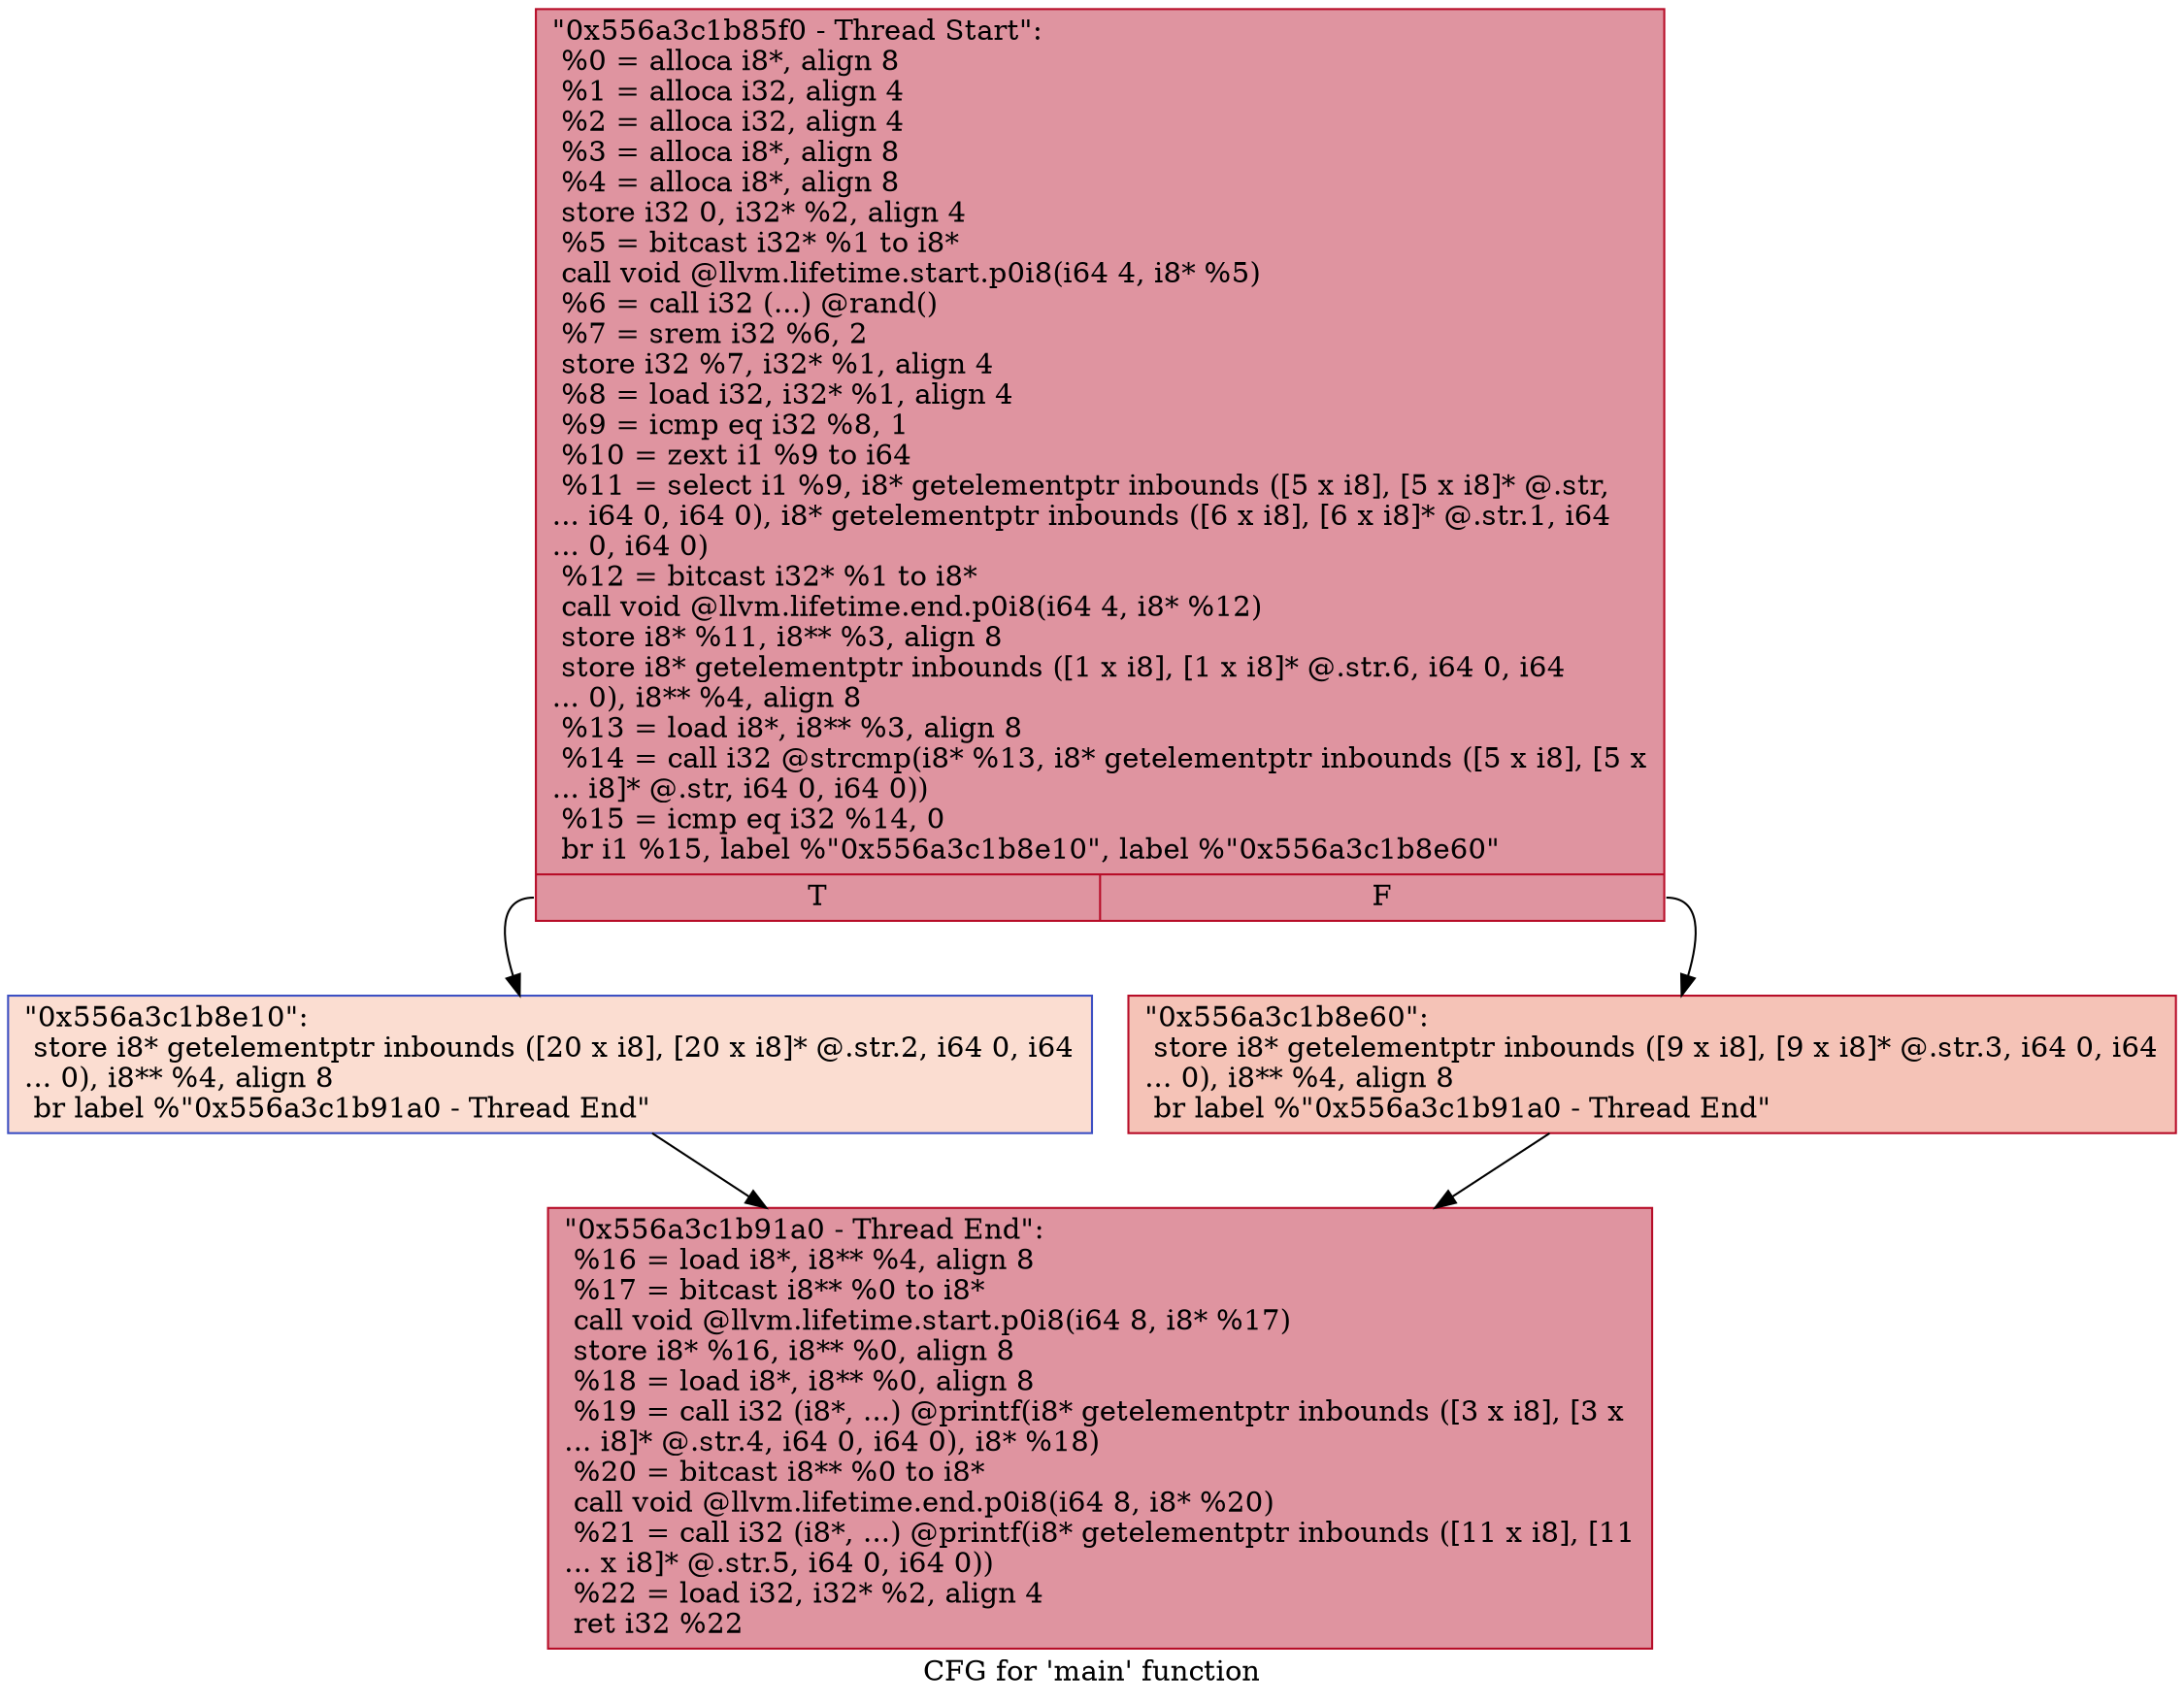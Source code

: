 digraph "CFG for 'main' function" {
	label="CFG for 'main' function";

	Node0x556a3c1b85f0 [shape=record,color="#b70d28ff", style=filled, fillcolor="#b70d2870",label="{\"0x556a3c1b85f0 - Thread Start\":\l  %0 = alloca i8*, align 8\l  %1 = alloca i32, align 4\l  %2 = alloca i32, align 4\l  %3 = alloca i8*, align 8\l  %4 = alloca i8*, align 8\l  store i32 0, i32* %2, align 4\l  %5 = bitcast i32* %1 to i8*\l  call void @llvm.lifetime.start.p0i8(i64 4, i8* %5)\l  %6 = call i32 (...) @rand()\l  %7 = srem i32 %6, 2\l  store i32 %7, i32* %1, align 4\l  %8 = load i32, i32* %1, align 4\l  %9 = icmp eq i32 %8, 1\l  %10 = zext i1 %9 to i64\l  %11 = select i1 %9, i8* getelementptr inbounds ([5 x i8], [5 x i8]* @.str,\l... i64 0, i64 0), i8* getelementptr inbounds ([6 x i8], [6 x i8]* @.str.1, i64\l... 0, i64 0)\l  %12 = bitcast i32* %1 to i8*\l  call void @llvm.lifetime.end.p0i8(i64 4, i8* %12)\l  store i8* %11, i8** %3, align 8\l  store i8* getelementptr inbounds ([1 x i8], [1 x i8]* @.str.6, i64 0, i64\l... 0), i8** %4, align 8\l  %13 = load i8*, i8** %3, align 8\l  %14 = call i32 @strcmp(i8* %13, i8* getelementptr inbounds ([5 x i8], [5 x\l... i8]* @.str, i64 0, i64 0))\l  %15 = icmp eq i32 %14, 0\l  br i1 %15, label %\"0x556a3c1b8e10\", label %\"0x556a3c1b8e60\"\l|{<s0>T|<s1>F}}"];
	Node0x556a3c1b85f0:s0 -> Node0x556a3c1b8e10;
	Node0x556a3c1b85f0:s1 -> Node0x556a3c1b8e60;
	Node0x556a3c1b8e10 [shape=record,color="#3d50c3ff", style=filled, fillcolor="#f7b39670",label="{\"0x556a3c1b8e10\":                                 \l  store i8* getelementptr inbounds ([20 x i8], [20 x i8]* @.str.2, i64 0, i64\l... 0), i8** %4, align 8\l  br label %\"0x556a3c1b91a0 - Thread End\"\l}"];
	Node0x556a3c1b8e10 -> Node0x556a3c1b91a0;
	Node0x556a3c1b8e60 [shape=record,color="#b70d28ff", style=filled, fillcolor="#e8765c70",label="{\"0x556a3c1b8e60\":                                 \l  store i8* getelementptr inbounds ([9 x i8], [9 x i8]* @.str.3, i64 0, i64\l... 0), i8** %4, align 8\l  br label %\"0x556a3c1b91a0 - Thread End\"\l}"];
	Node0x556a3c1b8e60 -> Node0x556a3c1b91a0;
	Node0x556a3c1b91a0 [shape=record,color="#b70d28ff", style=filled, fillcolor="#b70d2870",label="{\"0x556a3c1b91a0 - Thread End\":                    \l  %16 = load i8*, i8** %4, align 8\l  %17 = bitcast i8** %0 to i8*\l  call void @llvm.lifetime.start.p0i8(i64 8, i8* %17)\l  store i8* %16, i8** %0, align 8\l  %18 = load i8*, i8** %0, align 8\l  %19 = call i32 (i8*, ...) @printf(i8* getelementptr inbounds ([3 x i8], [3 x\l... i8]* @.str.4, i64 0, i64 0), i8* %18)\l  %20 = bitcast i8** %0 to i8*\l  call void @llvm.lifetime.end.p0i8(i64 8, i8* %20)\l  %21 = call i32 (i8*, ...) @printf(i8* getelementptr inbounds ([11 x i8], [11\l... x i8]* @.str.5, i64 0, i64 0))\l  %22 = load i32, i32* %2, align 4\l  ret i32 %22\l}"];
}
